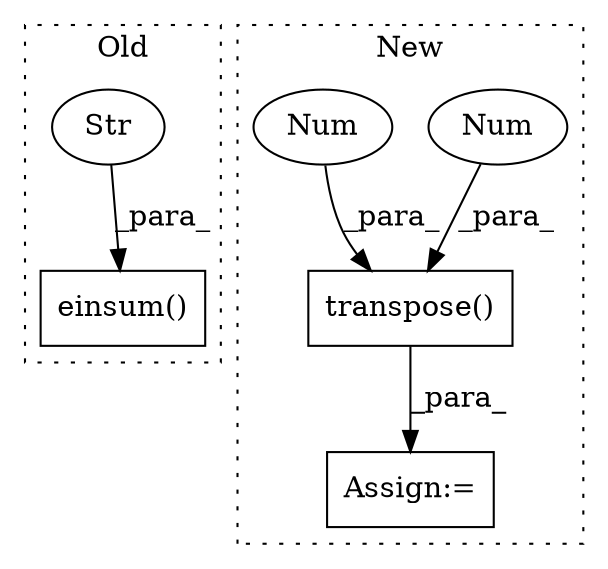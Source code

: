 digraph G {
subgraph cluster0 {
1 [label="einsum()" a="75" s="1358,1405" l="13,1" shape="box"];
3 [label="Str" a="66" s="1371" l="19" shape="ellipse"];
label = "Old";
style="dotted";
}
subgraph cluster1 {
2 [label="transpose()" a="75" s="1105,1160" l="51,1" shape="box"];
4 [label="Num" a="76" s="1156" l="1" shape="ellipse"];
5 [label="Num" a="76" s="1159" l="1" shape="ellipse"];
6 [label="Assign:=" a="68" s="1177" l="3" shape="box"];
label = "New";
style="dotted";
}
2 -> 6 [label="_para_"];
3 -> 1 [label="_para_"];
4 -> 2 [label="_para_"];
5 -> 2 [label="_para_"];
}